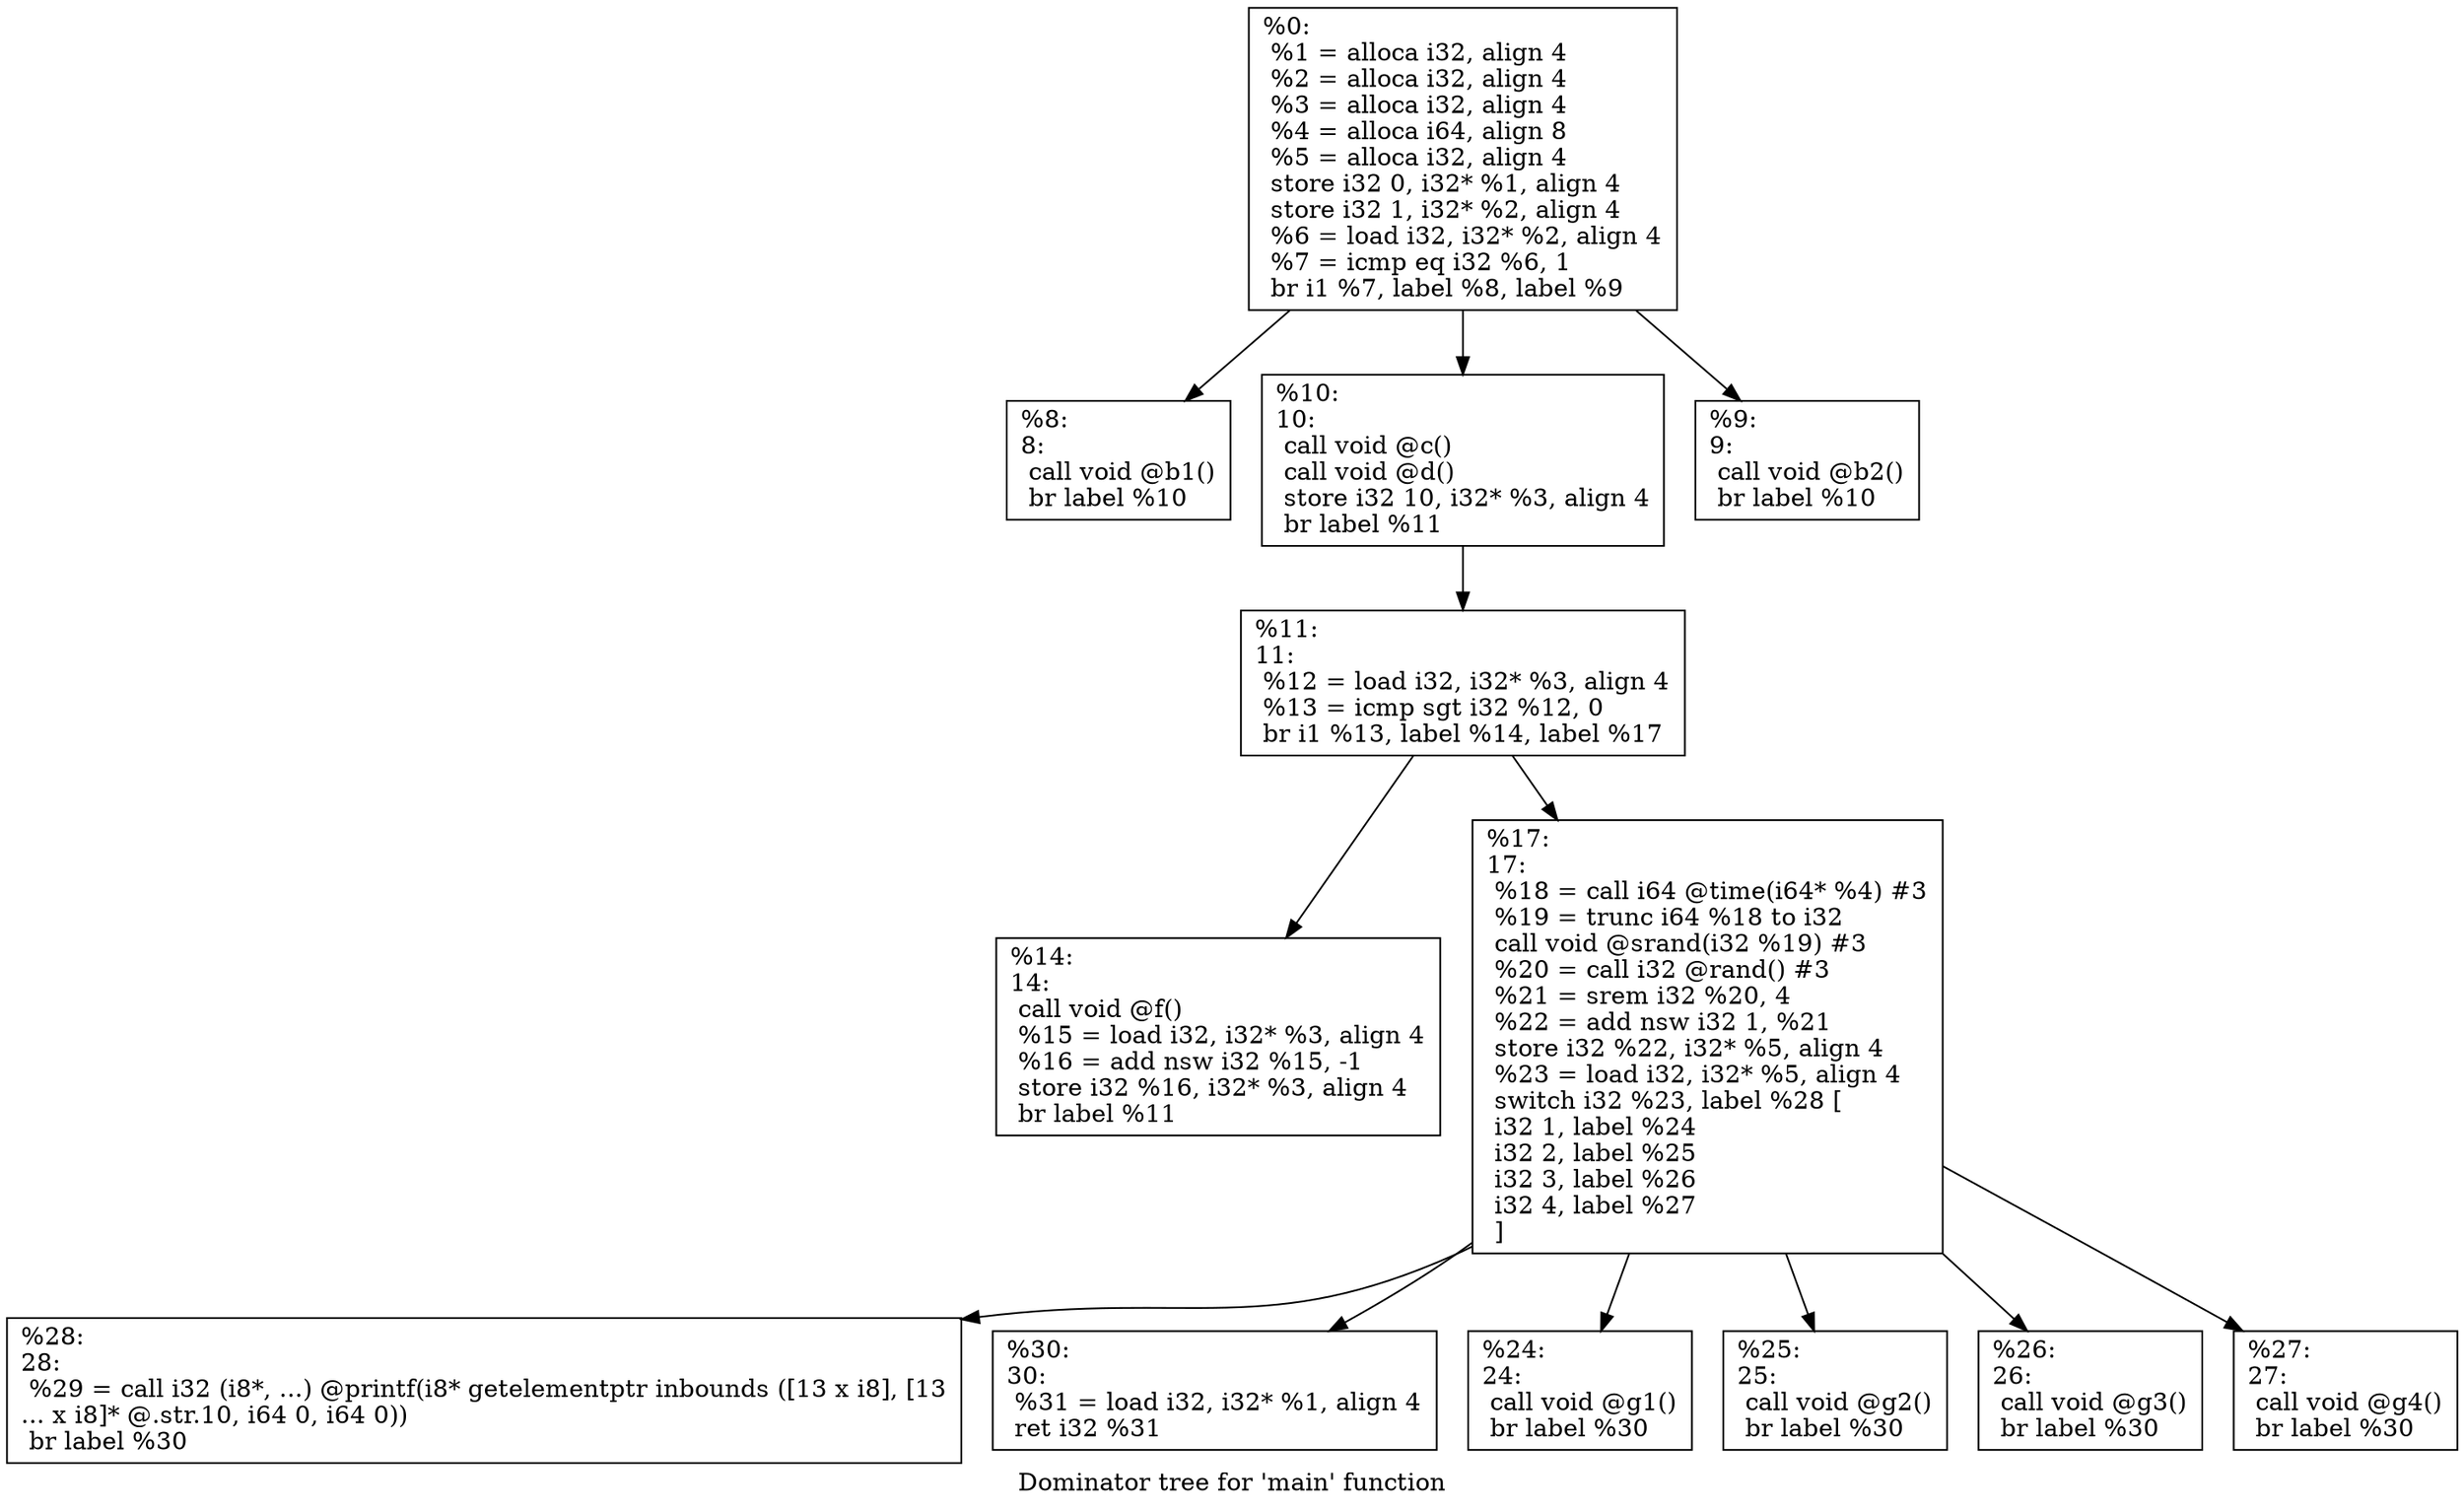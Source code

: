 digraph "Dominator tree for 'main' function" {
	label="Dominator tree for 'main' function";

	Node0x8a9360 [shape=record,label="{%0:\l  %1 = alloca i32, align 4\l  %2 = alloca i32, align 4\l  %3 = alloca i32, align 4\l  %4 = alloca i64, align 8\l  %5 = alloca i32, align 4\l  store i32 0, i32* %1, align 4\l  store i32 1, i32* %2, align 4\l  %6 = load i32, i32* %2, align 4\l  %7 = icmp eq i32 %6, 1\l  br i1 %7, label %8, label %9\l}"];
	Node0x8a9360 -> Node0x8a93a0;
	Node0x8a9360 -> Node0x8a93e0;
	Node0x8a9360 -> Node0x8f9650;
	Node0x8a93a0 [shape=record,label="{%8:\l8:                                                \l  call void @b1()\l  br label %10\l}"];
	Node0x8a93e0 [shape=record,label="{%10:\l10:                                               \l  call void @c()\l  call void @d()\l  store i32 10, i32* %3, align 4\l  br label %11\l}"];
	Node0x8a93e0 -> Node0x8a8560;
	Node0x8a8560 [shape=record,label="{%11:\l11:                                               \l  %12 = load i32, i32* %3, align 4\l  %13 = icmp sgt i32 %12, 0\l  br i1 %13, label %14, label %17\l}"];
	Node0x8a8560 -> Node0x8a85a0;
	Node0x8a8560 -> Node0x8a85e0;
	Node0x8a85a0 [shape=record,label="{%14:\l14:                                               \l  call void @f()\l  %15 = load i32, i32* %3, align 4\l  %16 = add nsw i32 %15, -1\l  store i32 %16, i32* %3, align 4\l  br label %11\l}"];
	Node0x8a85e0 [shape=record,label="{%17:\l17:                                               \l  %18 = call i64 @time(i64* %4) #3\l  %19 = trunc i64 %18 to i32\l  call void @srand(i32 %19) #3\l  %20 = call i32 @rand() #3\l  %21 = srem i32 %20, 4\l  %22 = add nsw i32 1, %21\l  store i32 %22, i32* %5, align 4\l  %23 = load i32, i32* %5, align 4\l  switch i32 %23, label %28 [\l    i32 1, label %24\l    i32 2, label %25\l    i32 3, label %26\l    i32 4, label %27\l  ]\l}"];
	Node0x8a85e0 -> Node0x8f94d0;
	Node0x8a85e0 -> Node0x8f9510;
	Node0x8a85e0 -> Node0x8f9550;
	Node0x8a85e0 -> Node0x8f9590;
	Node0x8a85e0 -> Node0x8f95d0;
	Node0x8a85e0 -> Node0x8f9610;
	Node0x8f94d0 [shape=record,label="{%28:\l28:                                               \l  %29 = call i32 (i8*, ...) @printf(i8* getelementptr inbounds ([13 x i8], [13\l... x i8]* @.str.10, i64 0, i64 0))\l  br label %30\l}"];
	Node0x8f9510 [shape=record,label="{%30:\l30:                                               \l  %31 = load i32, i32* %1, align 4\l  ret i32 %31\l}"];
	Node0x8f9550 [shape=record,label="{%24:\l24:                                               \l  call void @g1()\l  br label %30\l}"];
	Node0x8f9590 [shape=record,label="{%25:\l25:                                               \l  call void @g2()\l  br label %30\l}"];
	Node0x8f95d0 [shape=record,label="{%26:\l26:                                               \l  call void @g3()\l  br label %30\l}"];
	Node0x8f9610 [shape=record,label="{%27:\l27:                                               \l  call void @g4()\l  br label %30\l}"];
	Node0x8f9650 [shape=record,label="{%9:\l9:                                                \l  call void @b2()\l  br label %10\l}"];
}
